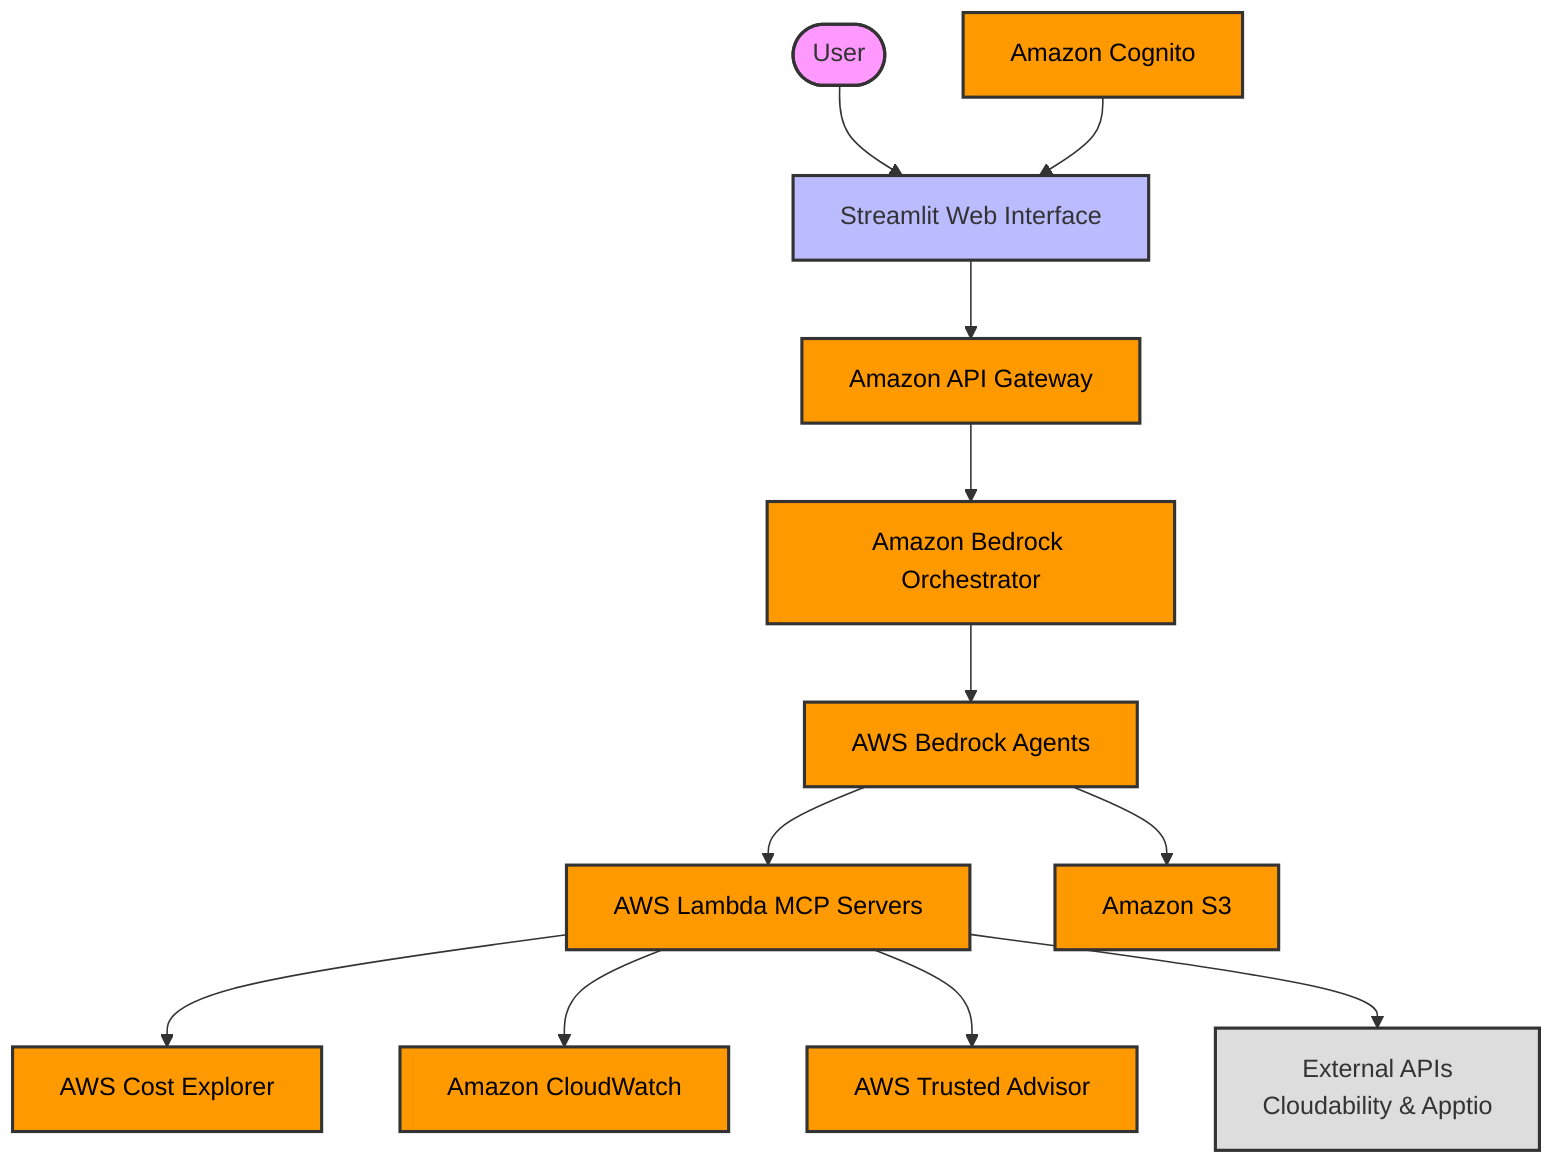 flowchart TD
    %% Define the main components with AWS icons
    User([User]) --> WebApp[Streamlit Web Interface]
    WebApp --> APIGateway[Amazon API Gateway]
    APIGateway --> BedrockOrchestrator[Amazon Bedrock Orchestrator]
    
    %% Define the AWS Bedrock Agents
    BedrockOrchestrator --> BedrockAgents[AWS Bedrock Agents]
    
    %% Define the Lambda functions for MCP servers
    BedrockAgents --> MCPLambdas[AWS Lambda MCP Servers]
    
    %% Define the data sources
    MCPLambdas --> CostExplorer[AWS Cost Explorer]
    MCPLambdas --> CloudWatch[Amazon CloudWatch]
    MCPLambdas --> TrustedAdvisor[AWS Trusted Advisor]
    MCPLambdas --> ExternalAPIs[External APIs\nCloudability & Apptio]
    
    %% Define the data storage
    BedrockAgents --> S3[Amazon S3]
    
    %% Define the authentication
    Cognito[Amazon Cognito] --> WebApp
    
    %% Styling
    classDef user fill:#f9f,stroke:#333,stroke-width:2px
    classDef webapp fill:#bbf,stroke:#333,stroke-width:2px
    classDef aws fill:#FF9900,stroke:#333,stroke-width:2px,color:#000
    classDef external fill:#ddd,stroke:#333,stroke-width:2px
    
    class User user
    class WebApp webapp
    class APIGateway,BedrockOrchestrator,BedrockAgents,MCPLambdas,CostExplorer,CloudWatch,TrustedAdvisor,S3,Cognito aws
    class ExternalAPIs external